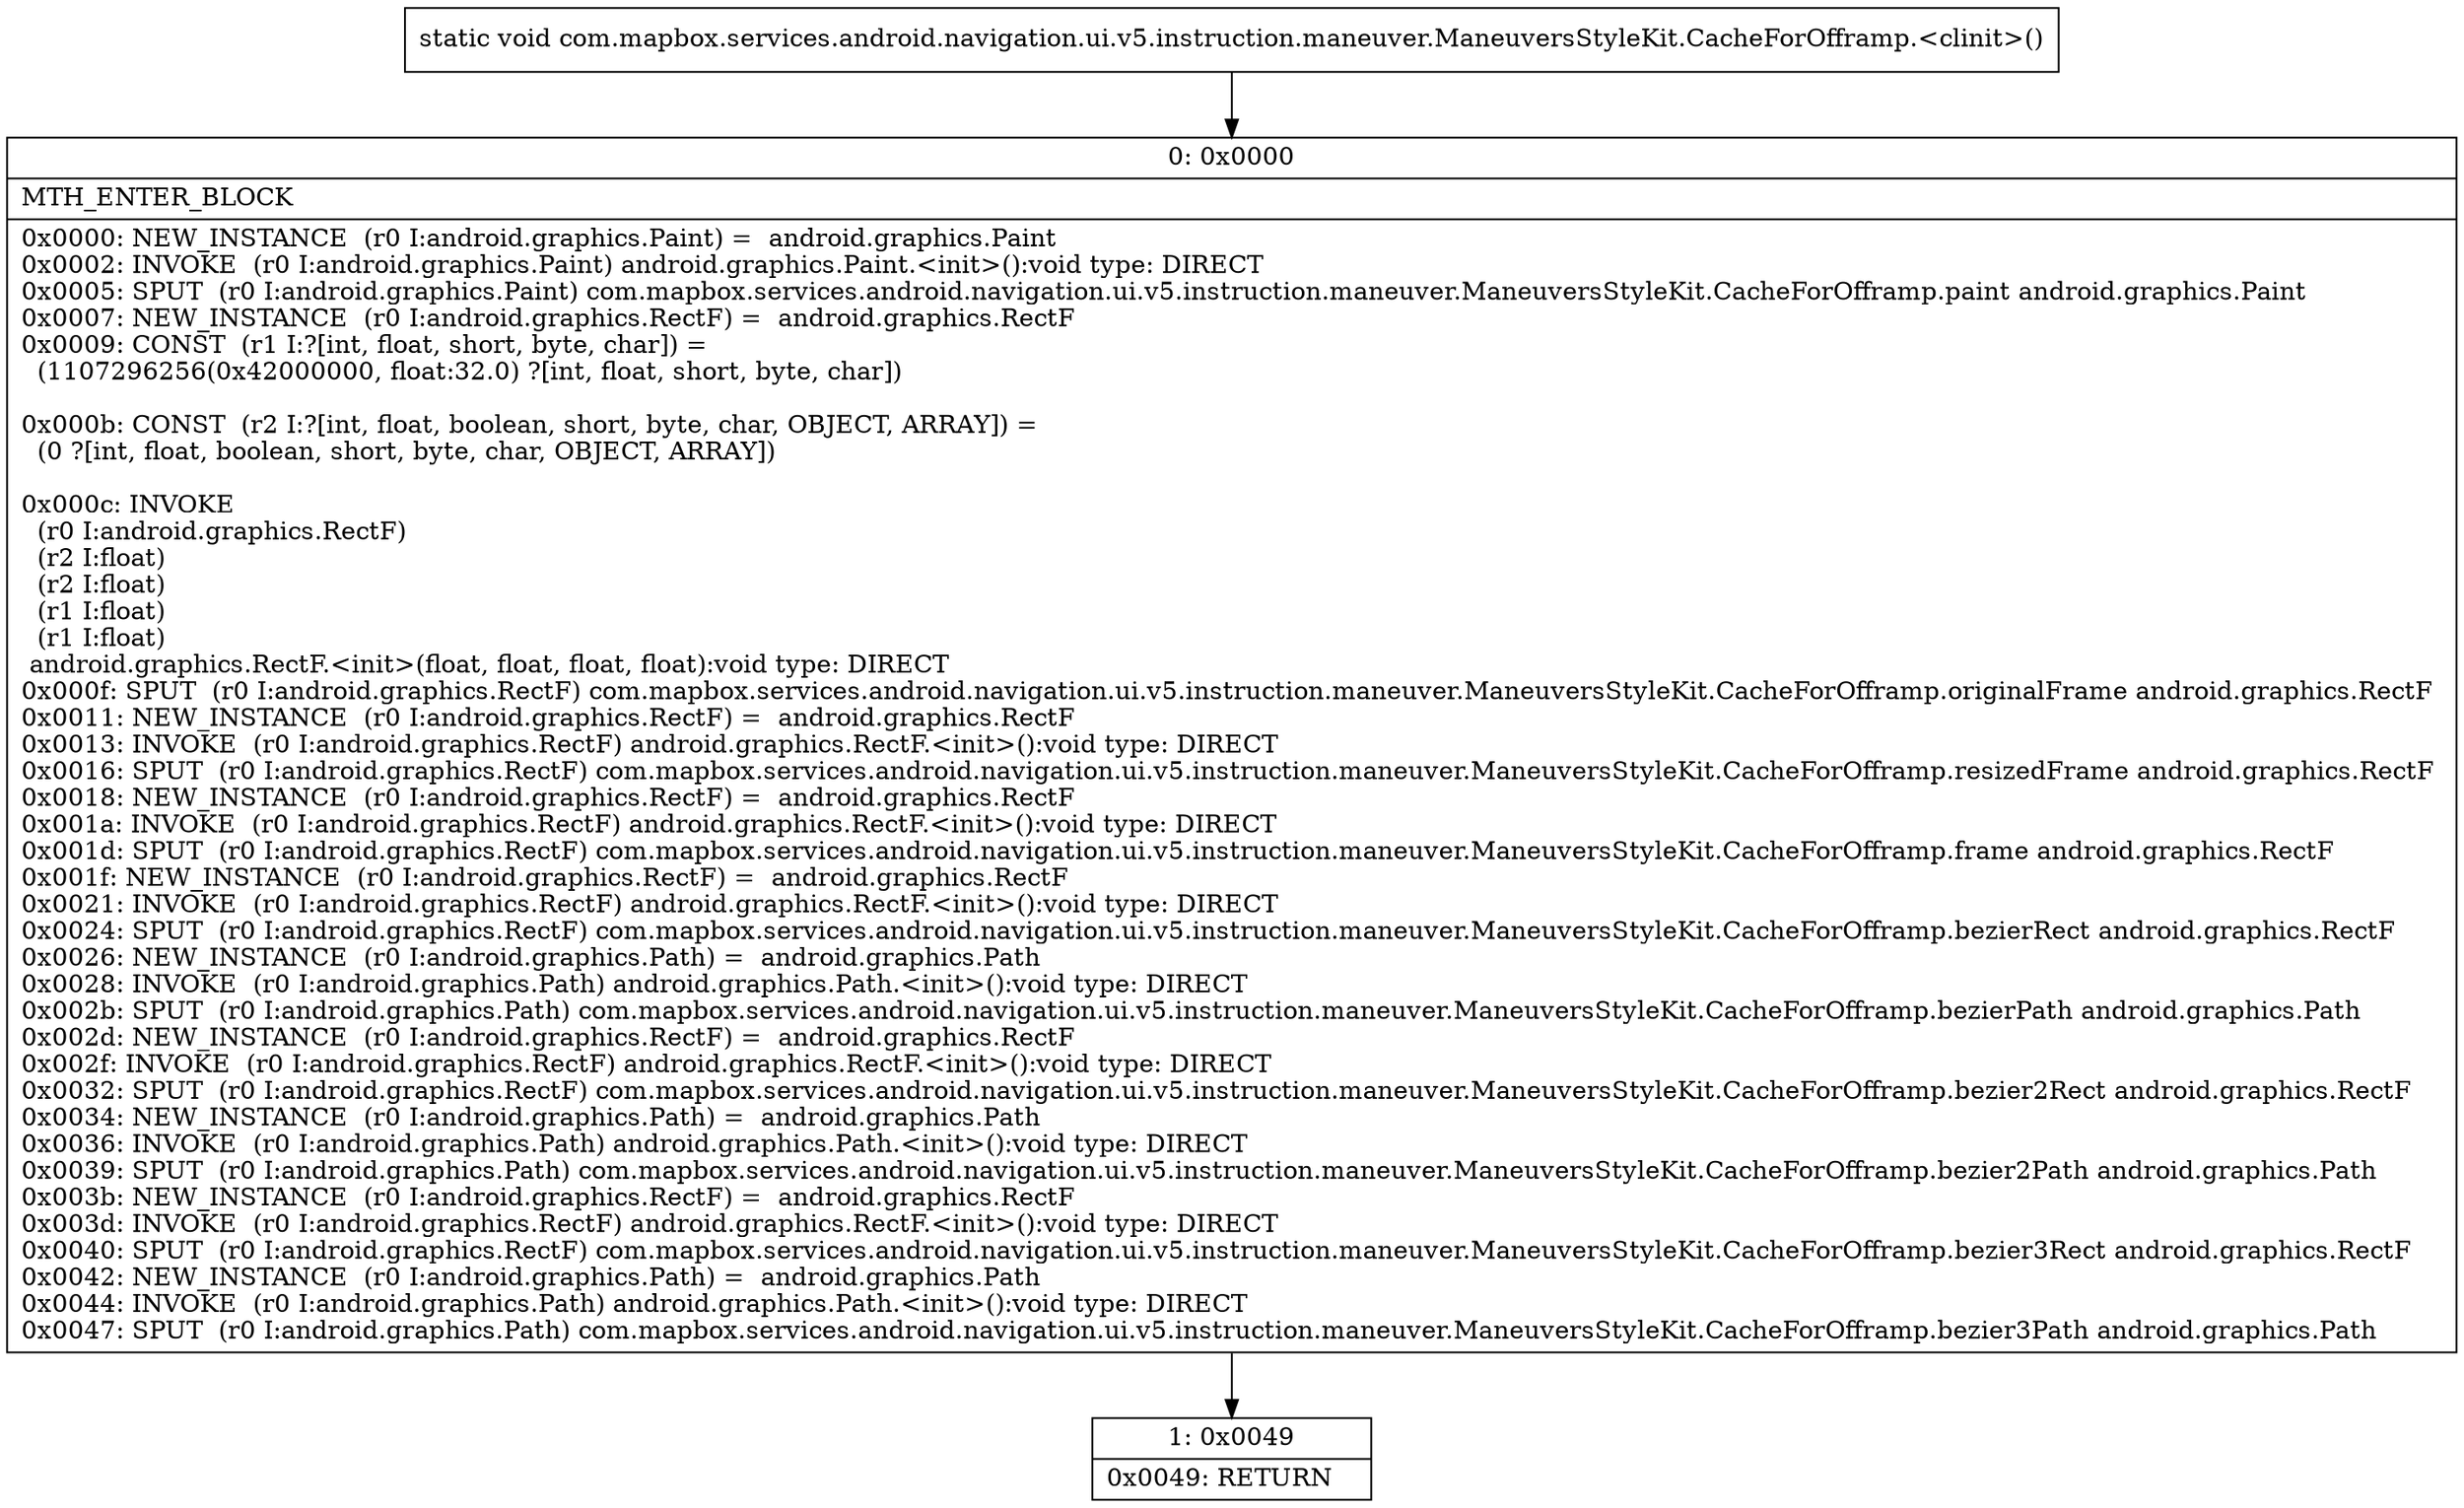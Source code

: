digraph "CFG forcom.mapbox.services.android.navigation.ui.v5.instruction.maneuver.ManeuversStyleKit.CacheForOfframp.\<clinit\>()V" {
Node_0 [shape=record,label="{0\:\ 0x0000|MTH_ENTER_BLOCK\l|0x0000: NEW_INSTANCE  (r0 I:android.graphics.Paint) =  android.graphics.Paint \l0x0002: INVOKE  (r0 I:android.graphics.Paint) android.graphics.Paint.\<init\>():void type: DIRECT \l0x0005: SPUT  (r0 I:android.graphics.Paint) com.mapbox.services.android.navigation.ui.v5.instruction.maneuver.ManeuversStyleKit.CacheForOfframp.paint android.graphics.Paint \l0x0007: NEW_INSTANCE  (r0 I:android.graphics.RectF) =  android.graphics.RectF \l0x0009: CONST  (r1 I:?[int, float, short, byte, char]) = \l  (1107296256(0x42000000, float:32.0) ?[int, float, short, byte, char])\l \l0x000b: CONST  (r2 I:?[int, float, boolean, short, byte, char, OBJECT, ARRAY]) = \l  (0 ?[int, float, boolean, short, byte, char, OBJECT, ARRAY])\l \l0x000c: INVOKE  \l  (r0 I:android.graphics.RectF)\l  (r2 I:float)\l  (r2 I:float)\l  (r1 I:float)\l  (r1 I:float)\l android.graphics.RectF.\<init\>(float, float, float, float):void type: DIRECT \l0x000f: SPUT  (r0 I:android.graphics.RectF) com.mapbox.services.android.navigation.ui.v5.instruction.maneuver.ManeuversStyleKit.CacheForOfframp.originalFrame android.graphics.RectF \l0x0011: NEW_INSTANCE  (r0 I:android.graphics.RectF) =  android.graphics.RectF \l0x0013: INVOKE  (r0 I:android.graphics.RectF) android.graphics.RectF.\<init\>():void type: DIRECT \l0x0016: SPUT  (r0 I:android.graphics.RectF) com.mapbox.services.android.navigation.ui.v5.instruction.maneuver.ManeuversStyleKit.CacheForOfframp.resizedFrame android.graphics.RectF \l0x0018: NEW_INSTANCE  (r0 I:android.graphics.RectF) =  android.graphics.RectF \l0x001a: INVOKE  (r0 I:android.graphics.RectF) android.graphics.RectF.\<init\>():void type: DIRECT \l0x001d: SPUT  (r0 I:android.graphics.RectF) com.mapbox.services.android.navigation.ui.v5.instruction.maneuver.ManeuversStyleKit.CacheForOfframp.frame android.graphics.RectF \l0x001f: NEW_INSTANCE  (r0 I:android.graphics.RectF) =  android.graphics.RectF \l0x0021: INVOKE  (r0 I:android.graphics.RectF) android.graphics.RectF.\<init\>():void type: DIRECT \l0x0024: SPUT  (r0 I:android.graphics.RectF) com.mapbox.services.android.navigation.ui.v5.instruction.maneuver.ManeuversStyleKit.CacheForOfframp.bezierRect android.graphics.RectF \l0x0026: NEW_INSTANCE  (r0 I:android.graphics.Path) =  android.graphics.Path \l0x0028: INVOKE  (r0 I:android.graphics.Path) android.graphics.Path.\<init\>():void type: DIRECT \l0x002b: SPUT  (r0 I:android.graphics.Path) com.mapbox.services.android.navigation.ui.v5.instruction.maneuver.ManeuversStyleKit.CacheForOfframp.bezierPath android.graphics.Path \l0x002d: NEW_INSTANCE  (r0 I:android.graphics.RectF) =  android.graphics.RectF \l0x002f: INVOKE  (r0 I:android.graphics.RectF) android.graphics.RectF.\<init\>():void type: DIRECT \l0x0032: SPUT  (r0 I:android.graphics.RectF) com.mapbox.services.android.navigation.ui.v5.instruction.maneuver.ManeuversStyleKit.CacheForOfframp.bezier2Rect android.graphics.RectF \l0x0034: NEW_INSTANCE  (r0 I:android.graphics.Path) =  android.graphics.Path \l0x0036: INVOKE  (r0 I:android.graphics.Path) android.graphics.Path.\<init\>():void type: DIRECT \l0x0039: SPUT  (r0 I:android.graphics.Path) com.mapbox.services.android.navigation.ui.v5.instruction.maneuver.ManeuversStyleKit.CacheForOfframp.bezier2Path android.graphics.Path \l0x003b: NEW_INSTANCE  (r0 I:android.graphics.RectF) =  android.graphics.RectF \l0x003d: INVOKE  (r0 I:android.graphics.RectF) android.graphics.RectF.\<init\>():void type: DIRECT \l0x0040: SPUT  (r0 I:android.graphics.RectF) com.mapbox.services.android.navigation.ui.v5.instruction.maneuver.ManeuversStyleKit.CacheForOfframp.bezier3Rect android.graphics.RectF \l0x0042: NEW_INSTANCE  (r0 I:android.graphics.Path) =  android.graphics.Path \l0x0044: INVOKE  (r0 I:android.graphics.Path) android.graphics.Path.\<init\>():void type: DIRECT \l0x0047: SPUT  (r0 I:android.graphics.Path) com.mapbox.services.android.navigation.ui.v5.instruction.maneuver.ManeuversStyleKit.CacheForOfframp.bezier3Path android.graphics.Path \l}"];
Node_1 [shape=record,label="{1\:\ 0x0049|0x0049: RETURN   \l}"];
MethodNode[shape=record,label="{static void com.mapbox.services.android.navigation.ui.v5.instruction.maneuver.ManeuversStyleKit.CacheForOfframp.\<clinit\>() }"];
MethodNode -> Node_0;
Node_0 -> Node_1;
}

